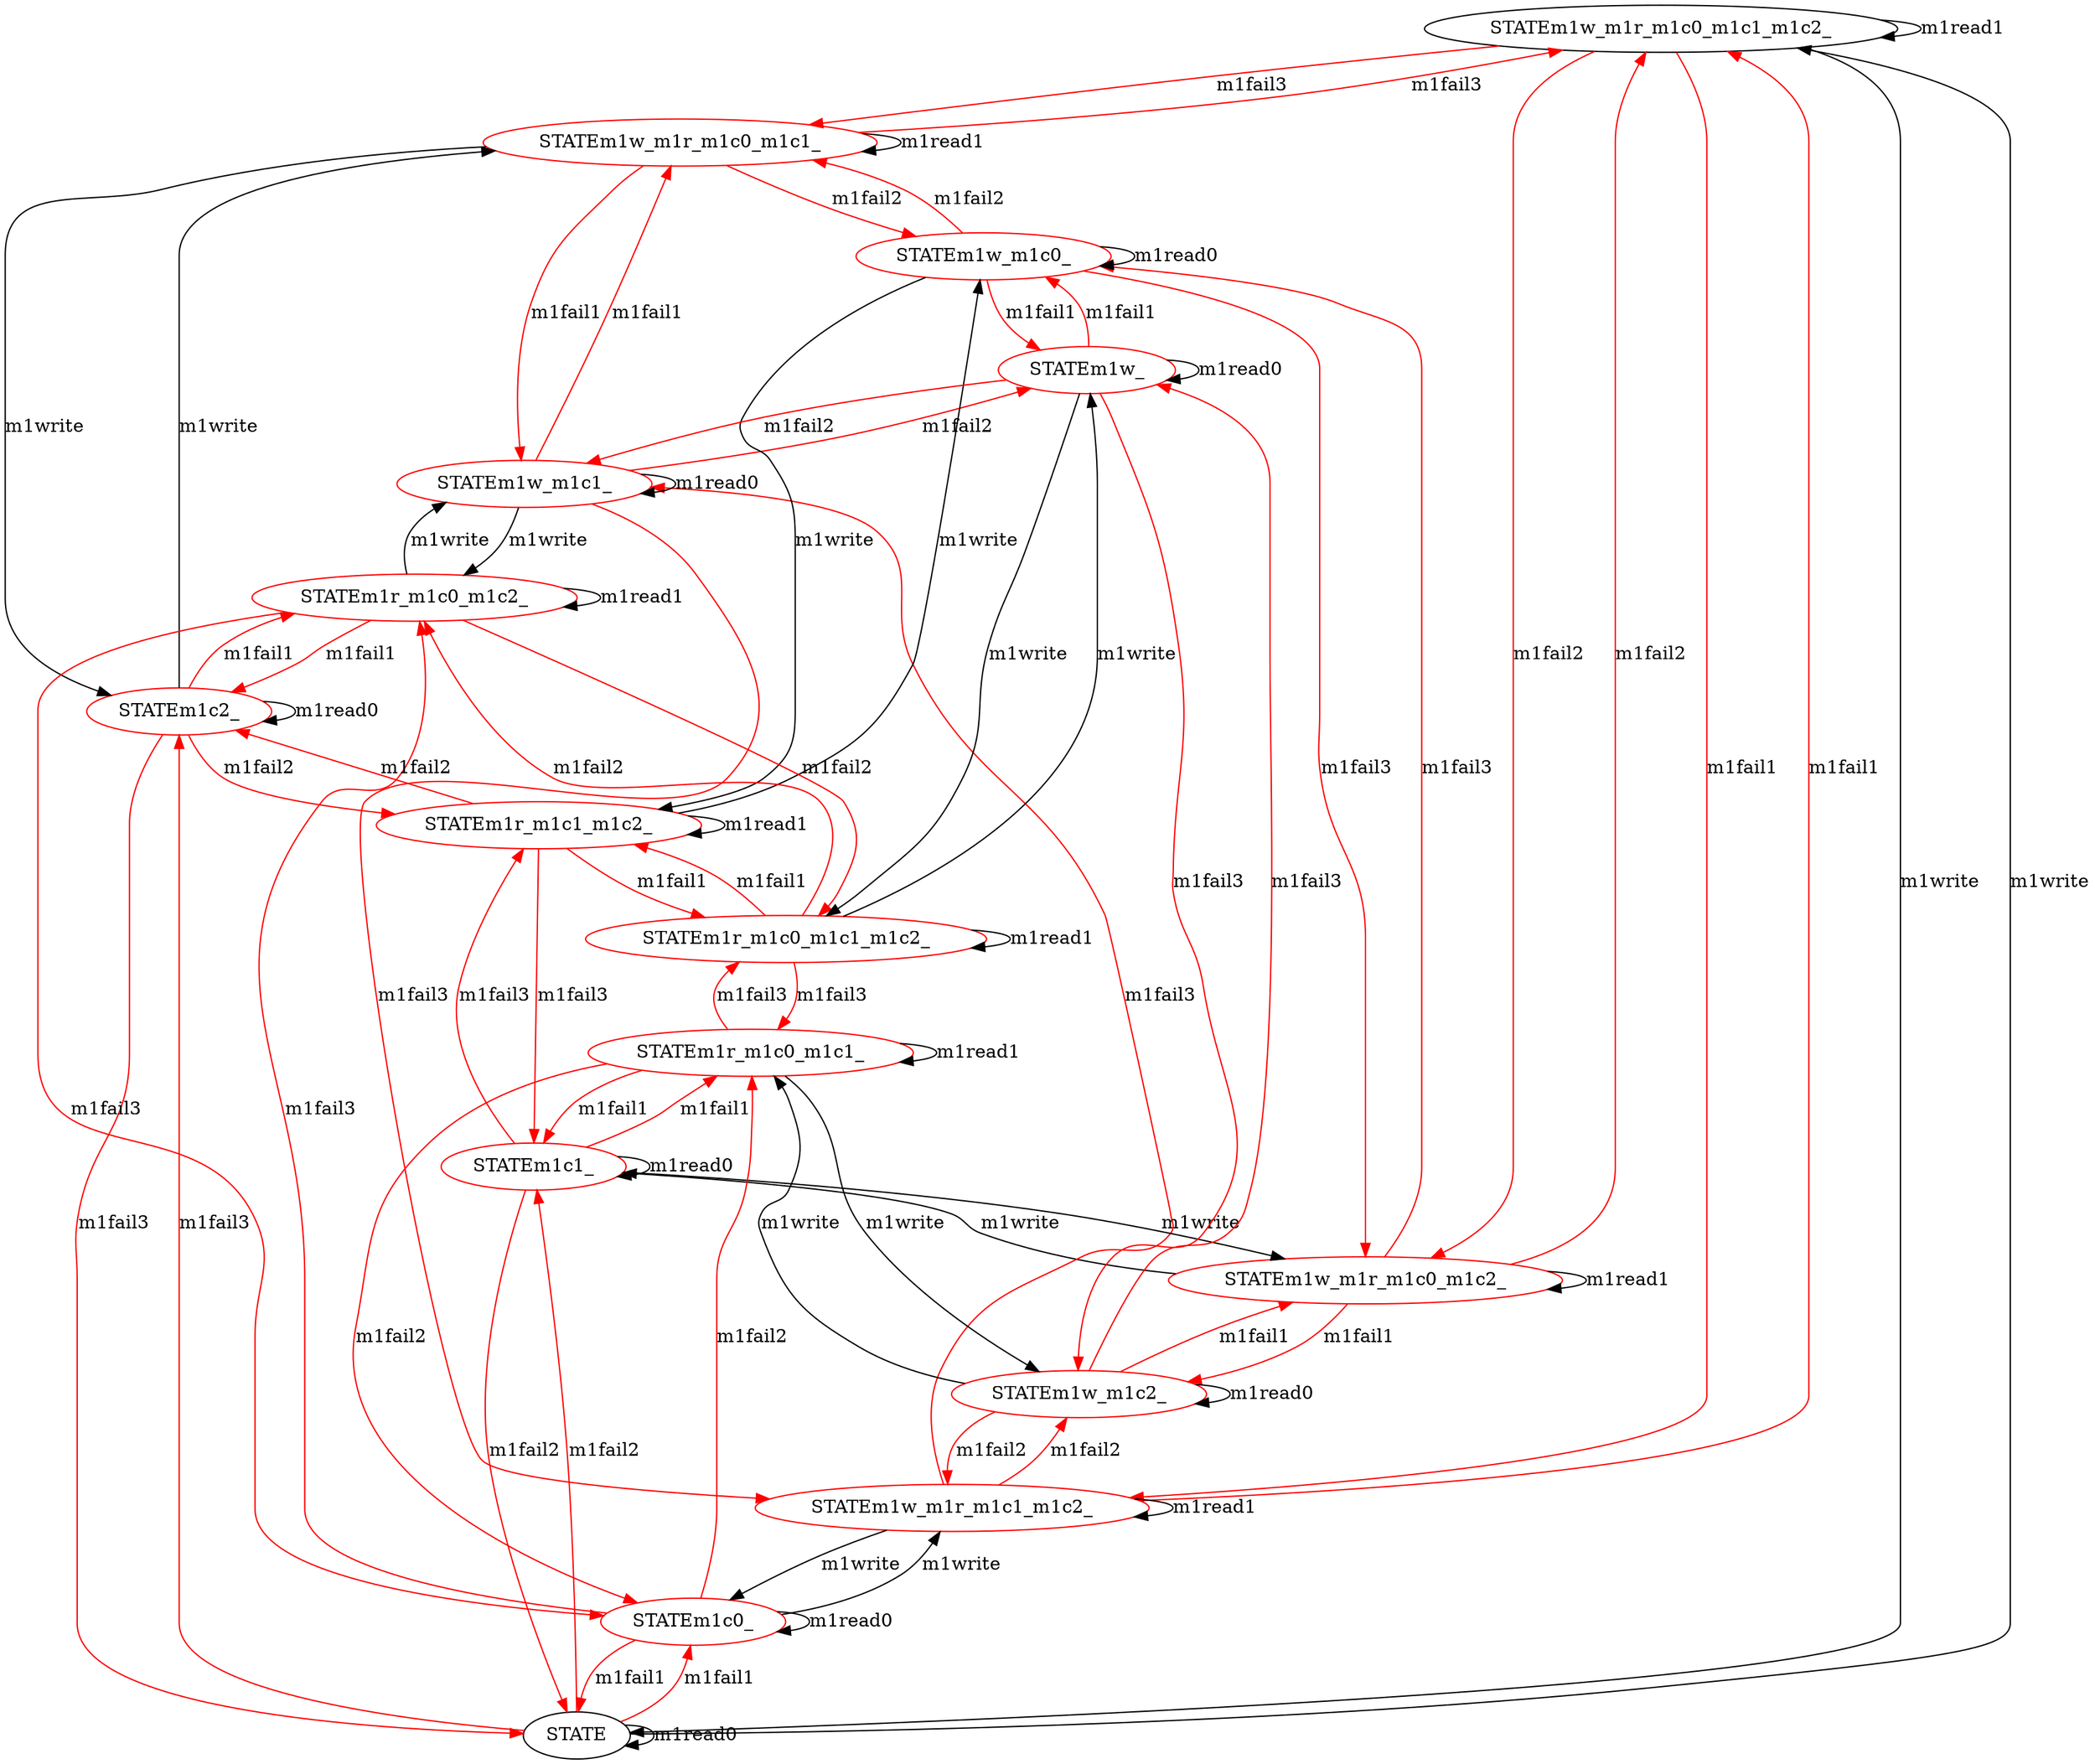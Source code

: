 digraph model {

    STATEm1w_m1r_m1c0_m1c1_m1c2_ -> STATEm1w_m1r_m1c0_m1c1_ [color="red",label = "m1fail3"];
    STATEm1w_m1r_m1c0_m1c1_m1c2_ -> STATEm1w_m1r_m1c0_m1c2_ [color="red",label = "m1fail2"];
    STATEm1w_m1r_m1c0_m1c1_m1c2_ -> STATEm1w_m1r_m1c1_m1c2_ [color="red",label = "m1fail1"];
    STATEm1w_m1r_m1c0_m1c1_m1c2_ -> STATEm1w_m1r_m1c0_m1c1_m1c2_ [label = "m1read1"];
    STATEm1w_m1r_m1c0_m1c1_m1c2_ -> STATE [label = "m1write"];
    STATE -> STATEm1c2_ [color="red",label = "m1fail3"];
    STATE -> STATEm1c1_ [color="red",label = "m1fail2"];
    STATE -> STATEm1c0_ [color="red",label = "m1fail1"];
    STATE -> STATE [label = "m1read0"];
    STATE -> STATEm1w_m1r_m1c0_m1c1_m1c2_ [label = "m1write"];
    STATEm1w_m1r_m1c1_m1c2_ [color="red"];
    STATEm1w_m1r_m1c1_m1c2_ -> STATEm1w_m1c1_ [color="red",label = "m1fail3"];
    STATEm1w_m1r_m1c1_m1c2_ -> STATEm1w_m1c2_ [color="red",label = "m1fail2"];
    STATEm1w_m1r_m1c1_m1c2_ -> STATEm1w_m1r_m1c0_m1c1_m1c2_ [color="red",label = "m1fail1"];
    STATEm1w_m1r_m1c1_m1c2_ -> STATEm1w_m1r_m1c1_m1c2_ [label = "m1read1"];
    STATEm1w_m1r_m1c1_m1c2_ -> STATEm1c0_ [label = "m1write"];
    STATEm1w_m1r_m1c0_m1c2_ [color="red"];
    STATEm1w_m1r_m1c0_m1c2_ -> STATEm1w_m1c0_ [color="red",label = "m1fail3"];
    STATEm1w_m1r_m1c0_m1c2_ -> STATEm1w_m1r_m1c0_m1c1_m1c2_ [color="red",label = "m1fail2"];
    STATEm1w_m1r_m1c0_m1c2_ -> STATEm1w_m1c2_ [color="red",label = "m1fail1"];
    STATEm1w_m1r_m1c0_m1c2_ -> STATEm1w_m1r_m1c0_m1c2_ [label = "m1read1"];
    STATEm1w_m1r_m1c0_m1c2_ -> STATEm1c1_ [label = "m1write"];
    STATEm1w_m1r_m1c0_m1c1_ [color="red"];
    STATEm1w_m1r_m1c0_m1c1_ -> STATEm1w_m1r_m1c0_m1c1_m1c2_ [color="red",label = "m1fail3"];
    STATEm1w_m1r_m1c0_m1c1_ -> STATEm1w_m1c0_ [color="red",label = "m1fail2"];
    STATEm1w_m1r_m1c0_m1c1_ -> STATEm1w_m1c1_ [color="red",label = "m1fail1"];
    STATEm1w_m1r_m1c0_m1c1_ -> STATEm1w_m1r_m1c0_m1c1_ [label = "m1read1"];
    STATEm1w_m1r_m1c0_m1c1_ -> STATEm1c2_ [label = "m1write"];
    STATEm1c2_ [color="red"];
    STATEm1c2_ -> STATE [color="red",label = "m1fail3"];
    STATEm1c2_ -> STATEm1r_m1c1_m1c2_ [color="red",label = "m1fail2"];
    STATEm1c2_ -> STATEm1r_m1c0_m1c2_ [color="red",label = "m1fail1"];
    STATEm1c2_ -> STATEm1c2_ [label = "m1read0"];
    STATEm1c2_ -> STATEm1w_m1r_m1c0_m1c1_ [label = "m1write"];
    STATEm1w_m1c1_ [color="red"];
    STATEm1w_m1c1_ -> STATEm1w_m1r_m1c1_m1c2_ [color="red",label = "m1fail3"];
    STATEm1w_m1c1_ -> STATEm1w_ [color="red",label = "m1fail2"];
    STATEm1w_m1c1_ -> STATEm1w_m1r_m1c0_m1c1_ [color="red",label = "m1fail1"];
    STATEm1w_m1c1_ -> STATEm1w_m1c1_ [label = "m1read0"];
    STATEm1w_m1c1_ -> STATEm1r_m1c0_m1c2_ [label = "m1write"];
    STATEm1w_m1c0_ [color="red"];
    STATEm1w_m1c0_ -> STATEm1w_m1r_m1c0_m1c2_ [color="red",label = "m1fail3"];
    STATEm1w_m1c0_ -> STATEm1w_m1r_m1c0_m1c1_ [color="red",label = "m1fail2"];
    STATEm1w_m1c0_ -> STATEm1w_ [color="red",label = "m1fail1"];
    STATEm1w_m1c0_ -> STATEm1w_m1c0_ [label = "m1read0"];
    STATEm1w_m1c0_ -> STATEm1r_m1c1_m1c2_ [label = "m1write"];
    STATEm1r_m1c1_m1c2_ [color="red"];
    STATEm1r_m1c1_m1c2_ -> STATEm1c1_ [color="red",label = "m1fail3"];
    STATEm1r_m1c1_m1c2_ -> STATEm1c2_ [color="red",label = "m1fail2"];
    STATEm1r_m1c1_m1c2_ -> STATEm1r_m1c0_m1c1_m1c2_ [color="red",label = "m1fail1"];
    STATEm1r_m1c1_m1c2_ -> STATEm1r_m1c1_m1c2_ [label = "m1read1"];
    STATEm1r_m1c1_m1c2_ -> STATEm1w_m1c0_ [label = "m1write"];
    STATEm1w_ [color="red"];
    STATEm1w_ -> STATEm1w_m1c2_ [color="red",label = "m1fail3"];
    STATEm1w_ -> STATEm1w_m1c1_ [color="red",label = "m1fail2"];
    STATEm1w_ -> STATEm1w_m1c0_ [color="red",label = "m1fail1"];
    STATEm1w_ -> STATEm1w_ [label = "m1read0"];
    STATEm1w_ -> STATEm1r_m1c0_m1c1_m1c2_ [label = "m1write"];
    STATEm1r_m1c0_m1c1_m1c2_ [color="red"];
    STATEm1r_m1c0_m1c1_m1c2_ -> STATEm1r_m1c0_m1c1_ [color="red",label = "m1fail3"];
    STATEm1r_m1c0_m1c1_m1c2_ -> STATEm1r_m1c0_m1c2_ [color="red",label = "m1fail2"];
    STATEm1r_m1c0_m1c1_m1c2_ -> STATEm1r_m1c1_m1c2_ [color="red",label = "m1fail1"];
    STATEm1r_m1c0_m1c1_m1c2_ -> STATEm1r_m1c0_m1c1_m1c2_ [label = "m1read1"];
    STATEm1r_m1c0_m1c1_m1c2_ -> STATEm1w_ [label = "m1write"];
    STATEm1w_m1c2_ [color="red"];
    STATEm1w_m1c2_ -> STATEm1w_ [color="red",label = "m1fail3"];
    STATEm1w_m1c2_ -> STATEm1w_m1r_m1c1_m1c2_ [color="red",label = "m1fail2"];
    STATEm1w_m1c2_ -> STATEm1w_m1r_m1c0_m1c2_ [color="red",label = "m1fail1"];
    STATEm1w_m1c2_ -> STATEm1w_m1c2_ [label = "m1read0"];
    STATEm1w_m1c2_ -> STATEm1r_m1c0_m1c1_ [label = "m1write"];
    STATEm1r_m1c0_m1c1_ [color="red"];
    STATEm1r_m1c0_m1c1_ -> STATEm1r_m1c0_m1c1_m1c2_ [color="red",label = "m1fail3"];
    STATEm1r_m1c0_m1c1_ -> STATEm1c0_ [color="red",label = "m1fail2"];
    STATEm1r_m1c0_m1c1_ -> STATEm1c1_ [color="red",label = "m1fail1"];
    STATEm1r_m1c0_m1c1_ -> STATEm1r_m1c0_m1c1_ [label = "m1read1"];
    STATEm1r_m1c0_m1c1_ -> STATEm1w_m1c2_ [label = "m1write"];
    STATEm1c1_ [color="red"];
    STATEm1c1_ -> STATEm1r_m1c1_m1c2_ [color="red",label = "m1fail3"];
    STATEm1c1_ -> STATE [color="red",label = "m1fail2"];
    STATEm1c1_ -> STATEm1r_m1c0_m1c1_ [color="red",label = "m1fail1"];
    STATEm1c1_ -> STATEm1c1_ [label = "m1read0"];
    STATEm1c1_ -> STATEm1w_m1r_m1c0_m1c2_ [label = "m1write"];
    STATEm1c0_ [color="red"];
    STATEm1c0_ -> STATEm1r_m1c0_m1c2_ [color="red",label = "m1fail3"];
    STATEm1c0_ -> STATEm1r_m1c0_m1c1_ [color="red",label = "m1fail2"];
    STATEm1c0_ -> STATE [color="red",label = "m1fail1"];
    STATEm1c0_ -> STATEm1c0_ [label = "m1read0"];
    STATEm1c0_ -> STATEm1w_m1r_m1c1_m1c2_ [label = "m1write"];
    STATEm1r_m1c0_m1c2_ [color="red"];
    STATEm1r_m1c0_m1c2_ -> STATEm1c0_ [color="red",label = "m1fail3"];
    STATEm1r_m1c0_m1c2_ -> STATEm1r_m1c0_m1c1_m1c2_ [color="red",label = "m1fail2"];
    STATEm1r_m1c0_m1c2_ -> STATEm1c2_ [color="red",label = "m1fail1"];
    STATEm1r_m1c0_m1c2_ -> STATEm1r_m1c0_m1c2_ [label = "m1read1"];
    STATEm1r_m1c0_m1c2_ -> STATEm1w_m1c1_ [label = "m1write"];

}